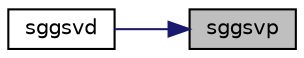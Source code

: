 digraph "sggsvp"
{
 // LATEX_PDF_SIZE
  edge [fontname="Helvetica",fontsize="10",labelfontname="Helvetica",labelfontsize="10"];
  node [fontname="Helvetica",fontsize="10",shape=record];
  rankdir="RL";
  Node1 [label="sggsvp",height=0.2,width=0.4,color="black", fillcolor="grey75", style="filled", fontcolor="black",tooltip="SGGSVP"];
  Node1 -> Node2 [dir="back",color="midnightblue",fontsize="10",style="solid",fontname="Helvetica"];
  Node2 [label="sggsvd",height=0.2,width=0.4,color="black", fillcolor="white", style="filled",URL="$sggsvd_8f.html#a1f5fc3fcbce9d081fd9b409626b47db5",tooltip="SGGSVD computes the singular value decomposition (SVD) for OTHER matrices"];
}
